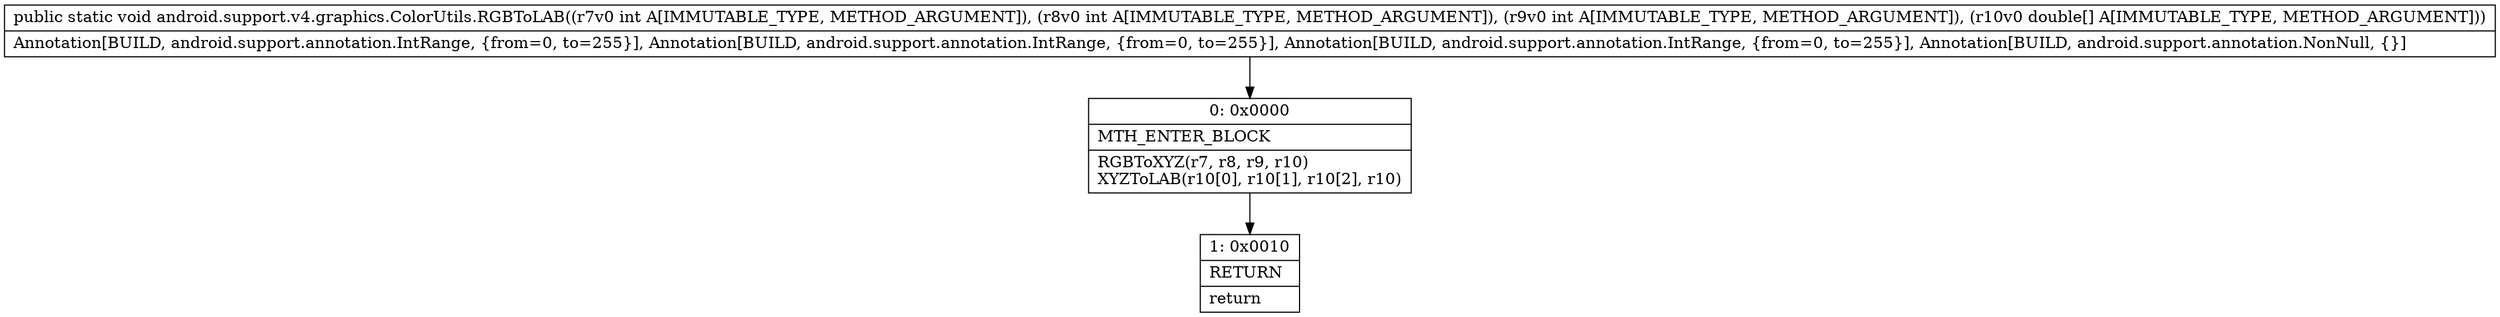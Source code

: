 digraph "CFG forandroid.support.v4.graphics.ColorUtils.RGBToLAB(III[D)V" {
Node_0 [shape=record,label="{0\:\ 0x0000|MTH_ENTER_BLOCK\l|RGBToXYZ(r7, r8, r9, r10)\lXYZToLAB(r10[0], r10[1], r10[2], r10)\l}"];
Node_1 [shape=record,label="{1\:\ 0x0010|RETURN\l|return\l}"];
MethodNode[shape=record,label="{public static void android.support.v4.graphics.ColorUtils.RGBToLAB((r7v0 int A[IMMUTABLE_TYPE, METHOD_ARGUMENT]), (r8v0 int A[IMMUTABLE_TYPE, METHOD_ARGUMENT]), (r9v0 int A[IMMUTABLE_TYPE, METHOD_ARGUMENT]), (r10v0 double[] A[IMMUTABLE_TYPE, METHOD_ARGUMENT]))  | Annotation[BUILD, android.support.annotation.IntRange, \{from=0, to=255\}], Annotation[BUILD, android.support.annotation.IntRange, \{from=0, to=255\}], Annotation[BUILD, android.support.annotation.IntRange, \{from=0, to=255\}], Annotation[BUILD, android.support.annotation.NonNull, \{\}]\l}"];
MethodNode -> Node_0;
Node_0 -> Node_1;
}

